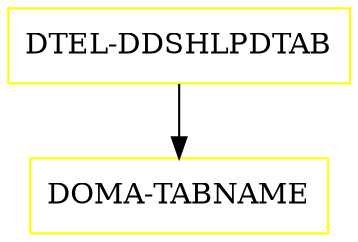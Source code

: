 digraph G {
  "DTEL-DDSHLPDTAB" [shape=box,color=yellow];
  "DOMA-TABNAME" [shape=box,color=yellow,URL="./DOMA_TABNAME.html"];
  "DTEL-DDSHLPDTAB" -> "DOMA-TABNAME";
}
